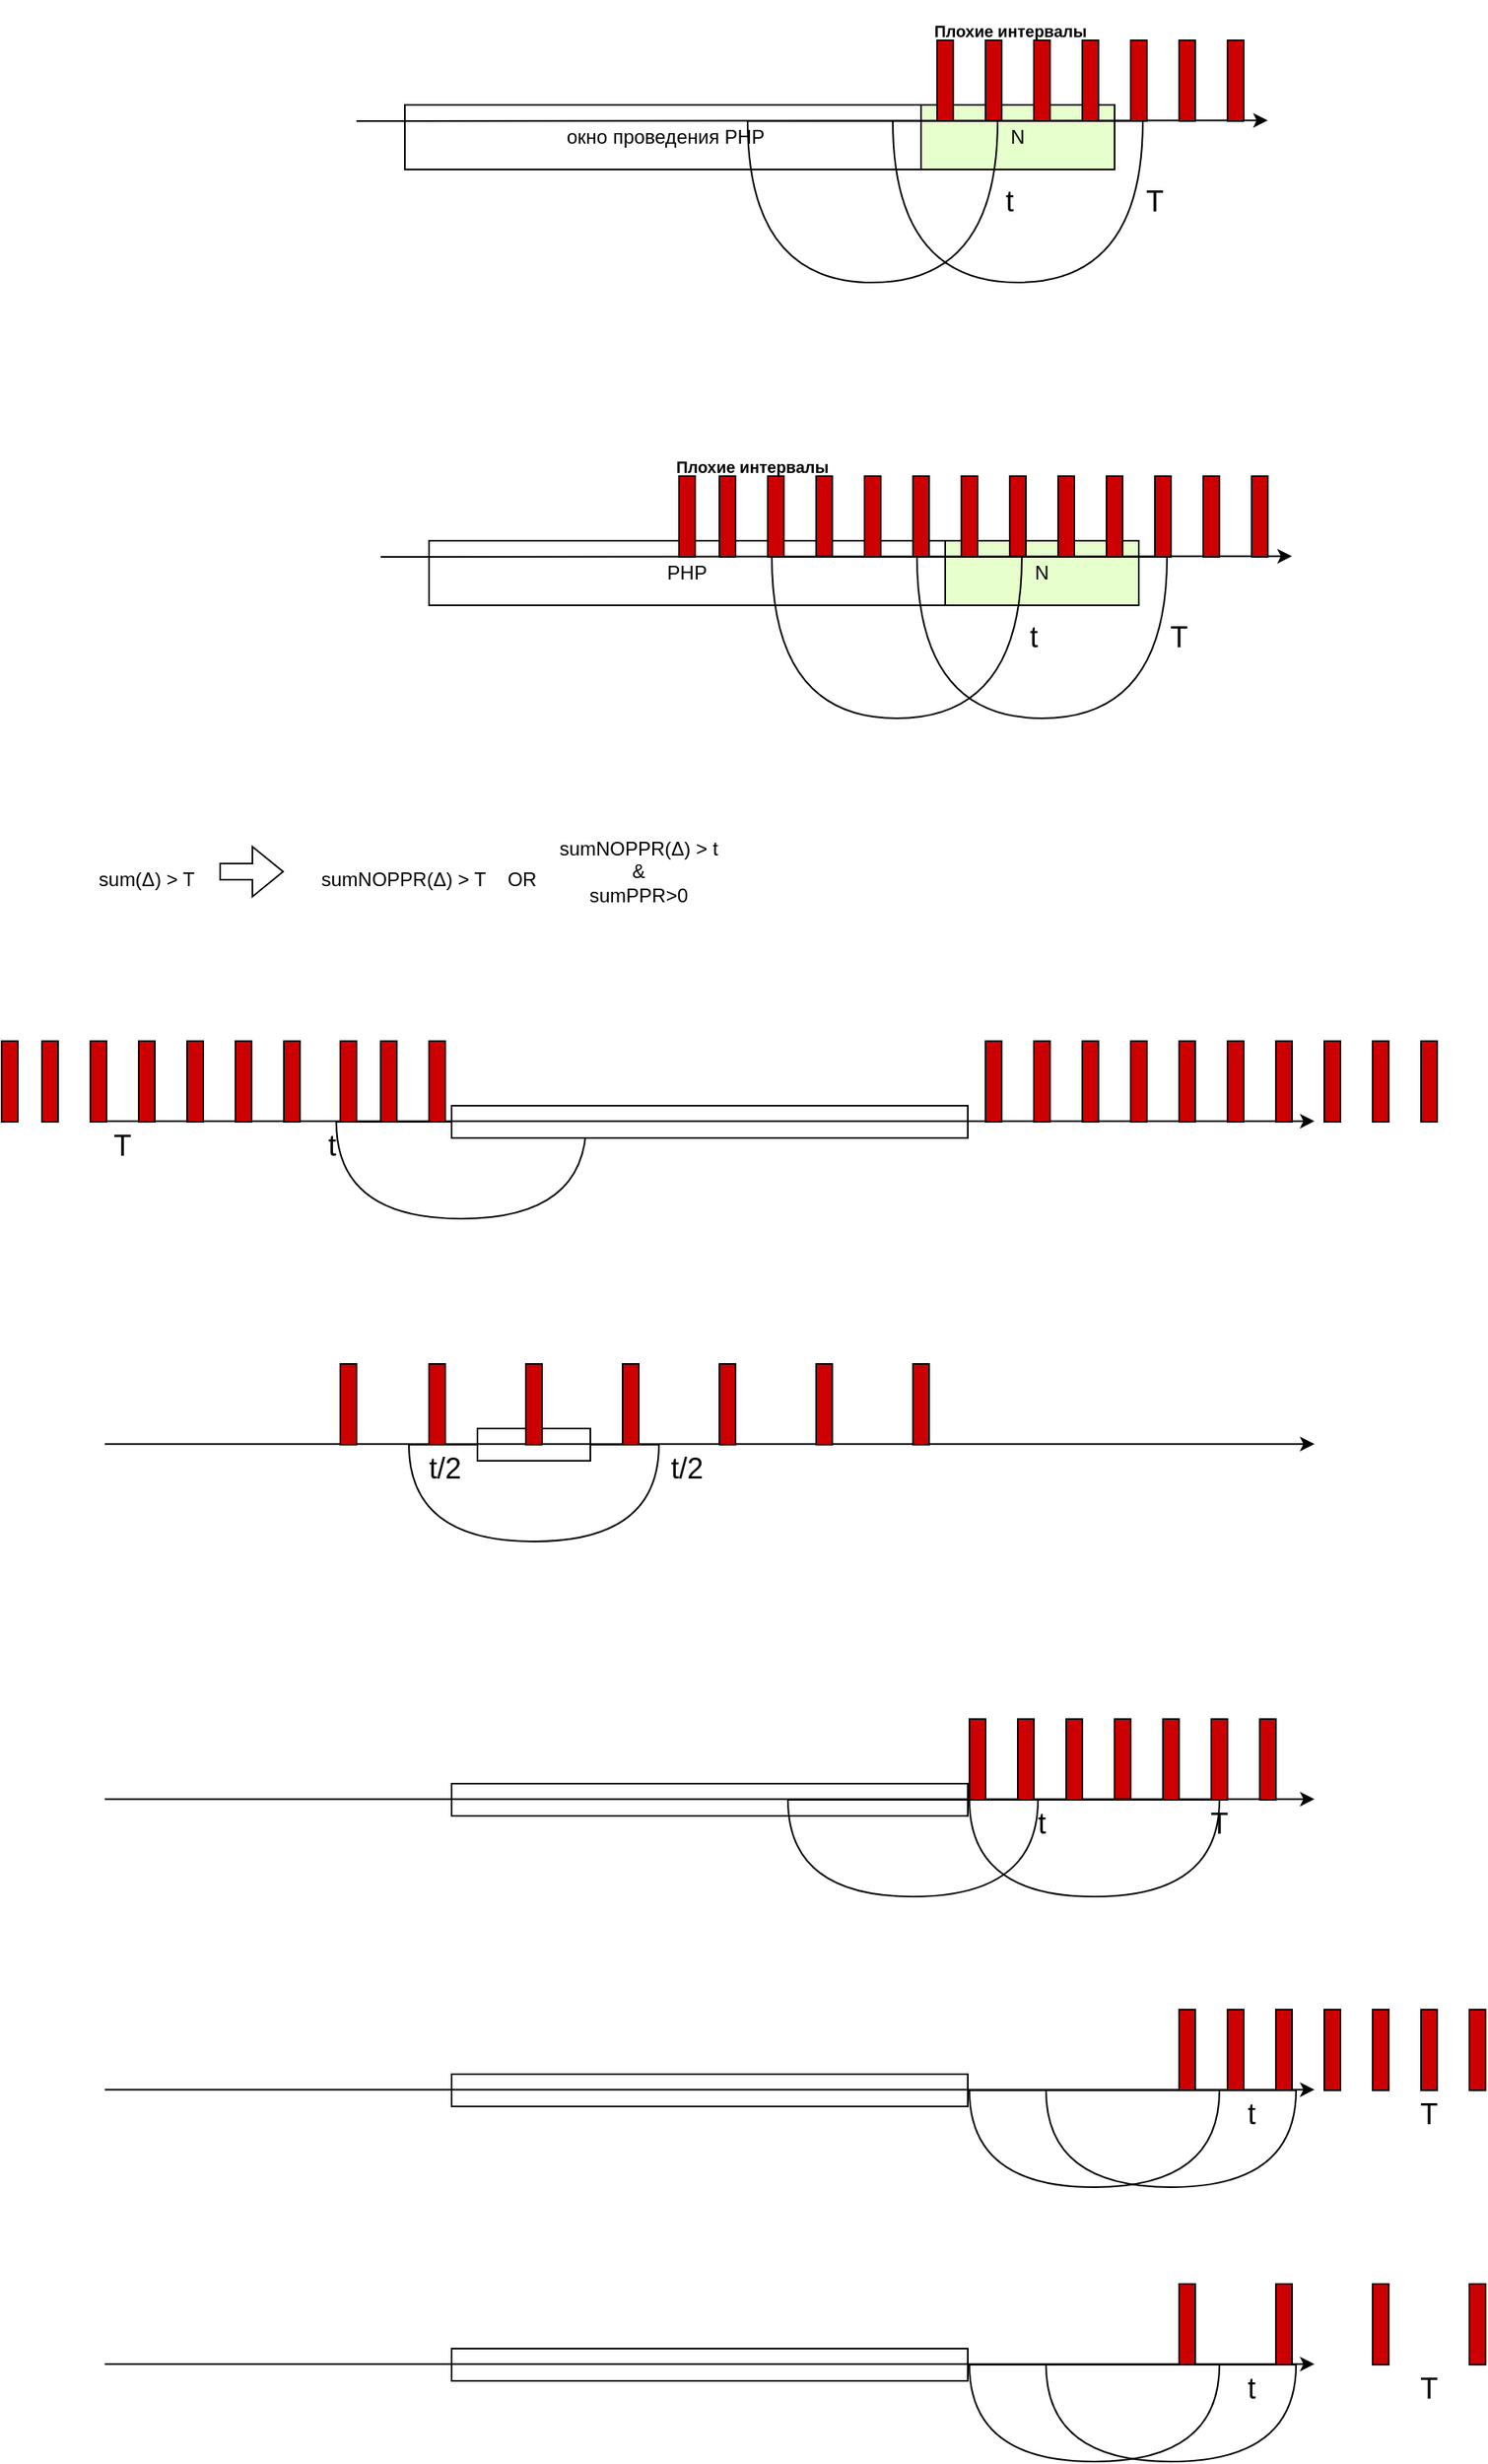 <mxfile version="22.0.8" type="github" pages="3">
  <diagram name="Страница 1" id="1JV_KwH0qyhP7zZxKh6l">
    <mxGraphModel dx="2032" dy="1643" grid="1" gridSize="10" guides="1" tooltips="1" connect="1" arrows="1" fold="1" page="1" pageScale="1" pageWidth="827" pageHeight="1169" math="0" shadow="0">
      <root>
        <mxCell id="0" />
        <mxCell id="1" parent="0" />
        <mxCell id="JHpaXJxNPJPVBtqyv8bP-3" value="N" style="rounded=0;whiteSpace=wrap;html=1;fillColor=#E6FFCC;" parent="1" vertex="1">
          <mxGeometry x="560" y="60" width="120" height="40" as="geometry" />
        </mxCell>
        <mxCell id="q2-Pv0Ct5kahXZUSKD_e-3" value="PHP" style="rounded=0;whiteSpace=wrap;html=1;" parent="1" vertex="1">
          <mxGeometry x="240" y="60" width="320" height="40" as="geometry" />
        </mxCell>
        <mxCell id="q2-Pv0Ct5kahXZUSKD_e-13" value="" style="rounded=0;whiteSpace=wrap;html=1;fillColor=#CC0000;" parent="1" vertex="1">
          <mxGeometry x="600" y="20" width="10" height="50" as="geometry" />
        </mxCell>
        <mxCell id="q2-Pv0Ct5kahXZUSKD_e-9" value="" style="rounded=0;whiteSpace=wrap;html=1;fillColor=#CC0000;" parent="1" vertex="1">
          <mxGeometry x="480" y="20" width="10" height="50" as="geometry" />
        </mxCell>
        <mxCell id="q2-Pv0Ct5kahXZUSKD_e-2" value="" style="endArrow=classic;html=1;rounded=0;" parent="1" edge="1">
          <mxGeometry width="50" height="50" relative="1" as="geometry">
            <mxPoint x="210" y="70" as="sourcePoint" />
            <mxPoint x="775" y="69.58" as="targetPoint" />
          </mxGeometry>
        </mxCell>
        <mxCell id="q2-Pv0Ct5kahXZUSKD_e-6" value="" style="rounded=0;whiteSpace=wrap;html=1;fillColor=#CC0000;" parent="1" vertex="1">
          <mxGeometry x="395" y="20" width="10" height="50" as="geometry" />
        </mxCell>
        <mxCell id="q2-Pv0Ct5kahXZUSKD_e-7" value="" style="rounded=0;whiteSpace=wrap;html=1;fillColor=#CC0000;" parent="1" vertex="1">
          <mxGeometry x="420" y="20" width="10" height="50" as="geometry" />
        </mxCell>
        <mxCell id="q2-Pv0Ct5kahXZUSKD_e-8" value="" style="rounded=0;whiteSpace=wrap;html=1;fillColor=#CC0000;" parent="1" vertex="1">
          <mxGeometry x="450" y="20" width="10" height="50" as="geometry" />
        </mxCell>
        <mxCell id="q2-Pv0Ct5kahXZUSKD_e-10" value="" style="rounded=0;whiteSpace=wrap;html=1;fillColor=#CC0000;" parent="1" vertex="1">
          <mxGeometry x="510" y="20" width="10" height="50" as="geometry" />
        </mxCell>
        <mxCell id="q2-Pv0Ct5kahXZUSKD_e-11" value="" style="rounded=0;whiteSpace=wrap;html=1;fillColor=#CC0000;" parent="1" vertex="1">
          <mxGeometry x="540" y="20" width="10" height="50" as="geometry" />
        </mxCell>
        <mxCell id="q2-Pv0Ct5kahXZUSKD_e-12" value="" style="rounded=0;whiteSpace=wrap;html=1;fillColor=#CC0000;" parent="1" vertex="1">
          <mxGeometry x="570" y="20" width="10" height="50" as="geometry" />
        </mxCell>
        <mxCell id="q2-Pv0Ct5kahXZUSKD_e-14" value="" style="rounded=0;whiteSpace=wrap;html=1;fillColor=#CC0000;" parent="1" vertex="1">
          <mxGeometry x="630" y="20" width="10" height="50" as="geometry" />
        </mxCell>
        <mxCell id="q2-Pv0Ct5kahXZUSKD_e-15" value="" style="rounded=0;whiteSpace=wrap;html=1;fillColor=#CC0000;" parent="1" vertex="1">
          <mxGeometry x="660" y="20" width="10" height="50" as="geometry" />
        </mxCell>
        <mxCell id="q2-Pv0Ct5kahXZUSKD_e-16" value="" style="rounded=0;whiteSpace=wrap;html=1;fillColor=#CC0000;" parent="1" vertex="1">
          <mxGeometry x="690" y="20" width="10" height="50" as="geometry" />
        </mxCell>
        <mxCell id="q2-Pv0Ct5kahXZUSKD_e-17" value="" style="rounded=0;whiteSpace=wrap;html=1;fillColor=#CC0000;" parent="1" vertex="1">
          <mxGeometry x="720" y="20" width="10" height="50" as="geometry" />
        </mxCell>
        <mxCell id="q2-Pv0Ct5kahXZUSKD_e-18" value="" style="rounded=0;whiteSpace=wrap;html=1;fillColor=#CC0000;" parent="1" vertex="1">
          <mxGeometry x="750" y="20" width="10" height="50" as="geometry" />
        </mxCell>
        <mxCell id="q2-Pv0Ct5kahXZUSKD_e-19" value="&lt;font style=&quot;font-size: 18px;&quot;&gt;t&lt;/font&gt;" style="text;html=1;strokeColor=none;fillColor=none;align=center;verticalAlign=middle;whiteSpace=wrap;rounded=0;" parent="1" vertex="1">
          <mxGeometry x="585" y="105" width="60" height="30" as="geometry" />
        </mxCell>
        <mxCell id="q2-Pv0Ct5kahXZUSKD_e-20" value="&lt;font style=&quot;font-size: 18px;&quot;&gt;T&lt;/font&gt;" style="text;html=1;strokeColor=none;fillColor=none;align=center;verticalAlign=middle;whiteSpace=wrap;rounded=0;" parent="1" vertex="1">
          <mxGeometry x="675" y="105" width="60" height="30" as="geometry" />
        </mxCell>
        <mxCell id="q2-Pv0Ct5kahXZUSKD_e-26" value="sum(Δ) &amp;gt; T" style="text;html=1;strokeColor=none;fillColor=none;align=center;verticalAlign=middle;whiteSpace=wrap;rounded=0;" parent="1" vertex="1">
          <mxGeometry x="20" y="255" width="90" height="30" as="geometry" />
        </mxCell>
        <mxCell id="q2-Pv0Ct5kahXZUSKD_e-27" value="" style="shape=flexArrow;endArrow=classic;html=1;rounded=0;" parent="1" edge="1">
          <mxGeometry width="50" height="50" relative="1" as="geometry">
            <mxPoint x="110" y="265" as="sourcePoint" />
            <mxPoint x="150" y="265" as="targetPoint" />
          </mxGeometry>
        </mxCell>
        <mxCell id="q2-Pv0Ct5kahXZUSKD_e-28" value="sumNOPPR(Δ) &amp;gt; t&lt;br&gt;&amp;amp;&lt;br&gt;sumPPR&amp;gt;0" style="text;html=1;strokeColor=none;fillColor=none;align=center;verticalAlign=middle;whiteSpace=wrap;rounded=0;" parent="1" vertex="1">
          <mxGeometry x="290" y="250" width="160" height="30" as="geometry" />
        </mxCell>
        <mxCell id="q2-Pv0Ct5kahXZUSKD_e-29" value="sumNOPPR(Δ) &amp;gt; T&amp;nbsp;&amp;nbsp;&amp;nbsp; OR" style="text;html=1;strokeColor=none;fillColor=none;align=center;verticalAlign=middle;whiteSpace=wrap;rounded=0;" parent="1" vertex="1">
          <mxGeometry x="160" y="255" width="160" height="30" as="geometry" />
        </mxCell>
        <mxCell id="q2-Pv0Ct5kahXZUSKD_e-34" value="" style="shape=or;whiteSpace=wrap;html=1;rotation=90;fillColor=none;" parent="1" vertex="1">
          <mxGeometry x="230" y="372.5" width="60" height="155" as="geometry" />
        </mxCell>
        <mxCell id="q2-Pv0Ct5kahXZUSKD_e-35" value="" style="rounded=0;whiteSpace=wrap;html=1;" parent="1" vertex="1">
          <mxGeometry x="254" y="410" width="320" height="20" as="geometry" />
        </mxCell>
        <mxCell id="q2-Pv0Ct5kahXZUSKD_e-38" value="" style="endArrow=classic;html=1;rounded=0;" parent="1" edge="1">
          <mxGeometry width="50" height="50" relative="1" as="geometry">
            <mxPoint x="39" y="419.58" as="sourcePoint" />
            <mxPoint x="789" y="419.58" as="targetPoint" />
          </mxGeometry>
        </mxCell>
        <mxCell id="q2-Pv0Ct5kahXZUSKD_e-39" value="" style="rounded=0;whiteSpace=wrap;html=1;fillColor=#CC0000;" parent="1" vertex="1">
          <mxGeometry x="185" y="370" width="10" height="50" as="geometry" />
        </mxCell>
        <mxCell id="q2-Pv0Ct5kahXZUSKD_e-40" value="" style="rounded=0;whiteSpace=wrap;html=1;fillColor=#CC0000;" parent="1" vertex="1">
          <mxGeometry x="210" y="370" width="10" height="50" as="geometry" />
        </mxCell>
        <mxCell id="q2-Pv0Ct5kahXZUSKD_e-41" value="" style="rounded=0;whiteSpace=wrap;html=1;fillColor=#CC0000;" parent="1" vertex="1">
          <mxGeometry x="240" y="370" width="10" height="50" as="geometry" />
        </mxCell>
        <mxCell id="q2-Pv0Ct5kahXZUSKD_e-50" value="&lt;font style=&quot;font-size: 18px;&quot;&gt;t&lt;/font&gt;" style="text;html=1;strokeColor=none;fillColor=none;align=center;verticalAlign=middle;whiteSpace=wrap;rounded=0;" parent="1" vertex="1">
          <mxGeometry x="150" y="420" width="60" height="30" as="geometry" />
        </mxCell>
        <mxCell id="q2-Pv0Ct5kahXZUSKD_e-51" value="&lt;font style=&quot;font-size: 18px;&quot;&gt;T&lt;/font&gt;" style="text;html=1;strokeColor=none;fillColor=none;align=center;verticalAlign=middle;whiteSpace=wrap;rounded=0;" parent="1" vertex="1">
          <mxGeometry x="20" y="420" width="60" height="30" as="geometry" />
        </mxCell>
        <mxCell id="q2-Pv0Ct5kahXZUSKD_e-52" value="" style="shape=or;whiteSpace=wrap;html=1;rotation=90;fillColor=none;" parent="1" vertex="1">
          <mxGeometry x="275" y="572.5" width="60" height="155" as="geometry" />
        </mxCell>
        <mxCell id="q2-Pv0Ct5kahXZUSKD_e-53" value="" style="rounded=0;whiteSpace=wrap;html=1;" parent="1" vertex="1">
          <mxGeometry x="270" y="610" width="70" height="20" as="geometry" />
        </mxCell>
        <mxCell id="q2-Pv0Ct5kahXZUSKD_e-56" value="" style="endArrow=classic;html=1;rounded=0;" parent="1" edge="1">
          <mxGeometry width="50" height="50" relative="1" as="geometry">
            <mxPoint x="39" y="619.58" as="sourcePoint" />
            <mxPoint x="789" y="619.58" as="targetPoint" />
          </mxGeometry>
        </mxCell>
        <mxCell id="q2-Pv0Ct5kahXZUSKD_e-57" value="" style="rounded=0;whiteSpace=wrap;html=1;fillColor=#CC0000;" parent="1" vertex="1">
          <mxGeometry x="185" y="570" width="10" height="50" as="geometry" />
        </mxCell>
        <mxCell id="q2-Pv0Ct5kahXZUSKD_e-59" value="" style="rounded=0;whiteSpace=wrap;html=1;fillColor=#CC0000;" parent="1" vertex="1">
          <mxGeometry x="240" y="570" width="10" height="50" as="geometry" />
        </mxCell>
        <mxCell id="q2-Pv0Ct5kahXZUSKD_e-60" value="" style="rounded=0;whiteSpace=wrap;html=1;fillColor=#CC0000;" parent="1" vertex="1">
          <mxGeometry x="300" y="570" width="10" height="50" as="geometry" />
        </mxCell>
        <mxCell id="q2-Pv0Ct5kahXZUSKD_e-62" value="" style="rounded=0;whiteSpace=wrap;html=1;fillColor=#CC0000;" parent="1" vertex="1">
          <mxGeometry x="360" y="570" width="10" height="50" as="geometry" />
        </mxCell>
        <mxCell id="q2-Pv0Ct5kahXZUSKD_e-63" value="" style="rounded=0;whiteSpace=wrap;html=1;fillColor=#CC0000;" parent="1" vertex="1">
          <mxGeometry x="420" y="570" width="10" height="50" as="geometry" />
        </mxCell>
        <mxCell id="q2-Pv0Ct5kahXZUSKD_e-65" value="" style="rounded=0;whiteSpace=wrap;html=1;fillColor=#CC0000;" parent="1" vertex="1">
          <mxGeometry x="480" y="570" width="10" height="50" as="geometry" />
        </mxCell>
        <mxCell id="q2-Pv0Ct5kahXZUSKD_e-67" value="" style="rounded=0;whiteSpace=wrap;html=1;fillColor=#CC0000;" parent="1" vertex="1">
          <mxGeometry x="540" y="570" width="10" height="50" as="geometry" />
        </mxCell>
        <mxCell id="q2-Pv0Ct5kahXZUSKD_e-68" value="&lt;font style=&quot;font-size: 18px;&quot;&gt;t/2&lt;/font&gt;" style="text;html=1;strokeColor=none;fillColor=none;align=center;verticalAlign=middle;whiteSpace=wrap;rounded=0;" parent="1" vertex="1">
          <mxGeometry x="370" y="620" width="60" height="30" as="geometry" />
        </mxCell>
        <mxCell id="q2-Pv0Ct5kahXZUSKD_e-69" value="&lt;font style=&quot;font-size: 18px;&quot;&gt;t/2&lt;/font&gt;" style="text;html=1;strokeColor=none;fillColor=none;align=center;verticalAlign=middle;whiteSpace=wrap;rounded=0;" parent="1" vertex="1">
          <mxGeometry x="220" y="620" width="60" height="30" as="geometry" />
        </mxCell>
        <mxCell id="q2-Pv0Ct5kahXZUSKD_e-73" value="" style="rounded=0;whiteSpace=wrap;html=1;" parent="1" vertex="1">
          <mxGeometry x="254" y="830" width="320" height="20" as="geometry" />
        </mxCell>
        <mxCell id="q2-Pv0Ct5kahXZUSKD_e-74" value="" style="rounded=0;whiteSpace=wrap;html=1;fillColor=#CC0000;" parent="1" vertex="1">
          <mxGeometry x="665" y="790" width="10" height="50" as="geometry" />
        </mxCell>
        <mxCell id="q2-Pv0Ct5kahXZUSKD_e-76" value="" style="endArrow=classic;html=1;rounded=0;" parent="1" edge="1">
          <mxGeometry width="50" height="50" relative="1" as="geometry">
            <mxPoint x="39" y="839.58" as="sourcePoint" />
            <mxPoint x="789" y="839.58" as="targetPoint" />
          </mxGeometry>
        </mxCell>
        <mxCell id="q2-Pv0Ct5kahXZUSKD_e-80" value="" style="rounded=0;whiteSpace=wrap;html=1;fillColor=#CC0000;" parent="1" vertex="1">
          <mxGeometry x="575" y="790" width="10" height="50" as="geometry" />
        </mxCell>
        <mxCell id="q2-Pv0Ct5kahXZUSKD_e-81" value="" style="rounded=0;whiteSpace=wrap;html=1;fillColor=#CC0000;" parent="1" vertex="1">
          <mxGeometry x="605" y="790" width="10" height="50" as="geometry" />
        </mxCell>
        <mxCell id="q2-Pv0Ct5kahXZUSKD_e-82" value="" style="rounded=0;whiteSpace=wrap;html=1;fillColor=#CC0000;" parent="1" vertex="1">
          <mxGeometry x="635" y="790" width="10" height="50" as="geometry" />
        </mxCell>
        <mxCell id="q2-Pv0Ct5kahXZUSKD_e-83" value="" style="rounded=0;whiteSpace=wrap;html=1;fillColor=#CC0000;" parent="1" vertex="1">
          <mxGeometry x="695" y="790" width="10" height="50" as="geometry" />
        </mxCell>
        <mxCell id="q2-Pv0Ct5kahXZUSKD_e-84" value="" style="rounded=0;whiteSpace=wrap;html=1;fillColor=#CC0000;" parent="1" vertex="1">
          <mxGeometry x="725" y="790" width="10" height="50" as="geometry" />
        </mxCell>
        <mxCell id="q2-Pv0Ct5kahXZUSKD_e-85" value="" style="rounded=0;whiteSpace=wrap;html=1;fillColor=#CC0000;" parent="1" vertex="1">
          <mxGeometry x="755" y="790" width="10" height="50" as="geometry" />
        </mxCell>
        <mxCell id="q2-Pv0Ct5kahXZUSKD_e-89" value="" style="shape=or;whiteSpace=wrap;html=1;rotation=90;fillColor=none;" parent="1" vertex="1">
          <mxGeometry x="622.5" y="792.5" width="60" height="155" as="geometry" />
        </mxCell>
        <mxCell id="q2-Pv0Ct5kahXZUSKD_e-90" value="" style="shape=or;whiteSpace=wrap;html=1;rotation=90;fillColor=none;" parent="1" vertex="1">
          <mxGeometry x="510" y="792.5" width="60" height="155" as="geometry" />
        </mxCell>
        <mxCell id="q2-Pv0Ct5kahXZUSKD_e-91" value="&lt;font style=&quot;font-size: 18px;&quot;&gt;t&lt;/font&gt;" style="text;html=1;strokeColor=none;fillColor=none;align=center;verticalAlign=middle;whiteSpace=wrap;rounded=0;" parent="1" vertex="1">
          <mxGeometry x="590" y="840" width="60" height="30" as="geometry" />
        </mxCell>
        <mxCell id="q2-Pv0Ct5kahXZUSKD_e-92" value="&lt;font style=&quot;font-size: 18px;&quot;&gt;T&lt;/font&gt;" style="text;html=1;strokeColor=none;fillColor=none;align=center;verticalAlign=middle;whiteSpace=wrap;rounded=0;" parent="1" vertex="1">
          <mxGeometry x="700" y="840" width="60" height="30" as="geometry" />
        </mxCell>
        <mxCell id="uGrf790gHMsjXJf83z5t-1" value="" style="rounded=0;whiteSpace=wrap;html=1;" parent="1" vertex="1">
          <mxGeometry x="254" y="1010" width="320" height="20" as="geometry" />
        </mxCell>
        <mxCell id="uGrf790gHMsjXJf83z5t-2" value="" style="rounded=0;whiteSpace=wrap;html=1;fillColor=#CC0000;" parent="1" vertex="1">
          <mxGeometry x="795" y="970" width="10" height="50" as="geometry" />
        </mxCell>
        <mxCell id="uGrf790gHMsjXJf83z5t-3" value="" style="endArrow=classic;html=1;rounded=0;" parent="1" edge="1">
          <mxGeometry width="50" height="50" relative="1" as="geometry">
            <mxPoint x="39" y="1019.58" as="sourcePoint" />
            <mxPoint x="789" y="1019.58" as="targetPoint" />
          </mxGeometry>
        </mxCell>
        <mxCell id="uGrf790gHMsjXJf83z5t-4" value="" style="rounded=0;whiteSpace=wrap;html=1;fillColor=#CC0000;" parent="1" vertex="1">
          <mxGeometry x="705" y="970" width="10" height="50" as="geometry" />
        </mxCell>
        <mxCell id="uGrf790gHMsjXJf83z5t-5" value="" style="rounded=0;whiteSpace=wrap;html=1;fillColor=#CC0000;" parent="1" vertex="1">
          <mxGeometry x="735" y="970" width="10" height="50" as="geometry" />
        </mxCell>
        <mxCell id="uGrf790gHMsjXJf83z5t-6" value="" style="rounded=0;whiteSpace=wrap;html=1;fillColor=#CC0000;" parent="1" vertex="1">
          <mxGeometry x="765" y="970" width="10" height="50" as="geometry" />
        </mxCell>
        <mxCell id="uGrf790gHMsjXJf83z5t-7" value="" style="rounded=0;whiteSpace=wrap;html=1;fillColor=#CC0000;" parent="1" vertex="1">
          <mxGeometry x="825" y="970" width="10" height="50" as="geometry" />
        </mxCell>
        <mxCell id="uGrf790gHMsjXJf83z5t-8" value="" style="rounded=0;whiteSpace=wrap;html=1;fillColor=#CC0000;" parent="1" vertex="1">
          <mxGeometry x="855" y="970" width="10" height="50" as="geometry" />
        </mxCell>
        <mxCell id="uGrf790gHMsjXJf83z5t-9" value="" style="rounded=0;whiteSpace=wrap;html=1;fillColor=#CC0000;" parent="1" vertex="1">
          <mxGeometry x="885" y="970" width="10" height="50" as="geometry" />
        </mxCell>
        <mxCell id="uGrf790gHMsjXJf83z5t-10" value="" style="shape=or;whiteSpace=wrap;html=1;rotation=90;fillColor=none;" parent="1" vertex="1">
          <mxGeometry x="622.5" y="972.5" width="60" height="155" as="geometry" />
        </mxCell>
        <mxCell id="uGrf790gHMsjXJf83z5t-12" value="&lt;font style=&quot;font-size: 18px;&quot;&gt;t&lt;/font&gt;" style="text;html=1;strokeColor=none;fillColor=none;align=center;verticalAlign=middle;whiteSpace=wrap;rounded=0;" parent="1" vertex="1">
          <mxGeometry x="720" y="1020" width="60" height="30" as="geometry" />
        </mxCell>
        <mxCell id="uGrf790gHMsjXJf83z5t-13" value="&lt;font style=&quot;font-size: 18px;&quot;&gt;T&lt;/font&gt;" style="text;html=1;strokeColor=none;fillColor=none;align=center;verticalAlign=middle;whiteSpace=wrap;rounded=0;" parent="1" vertex="1">
          <mxGeometry x="830" y="1020" width="60" height="30" as="geometry" />
        </mxCell>
        <mxCell id="uGrf790gHMsjXJf83z5t-14" value="" style="shape=or;whiteSpace=wrap;html=1;rotation=90;fillColor=none;" parent="1" vertex="1">
          <mxGeometry x="670" y="972.5" width="60" height="155" as="geometry" />
        </mxCell>
        <mxCell id="uGrf790gHMsjXJf83z5t-15" value="" style="rounded=0;whiteSpace=wrap;html=1;" parent="1" vertex="1">
          <mxGeometry x="254" y="1180" width="320" height="20" as="geometry" />
        </mxCell>
        <mxCell id="uGrf790gHMsjXJf83z5t-17" value="" style="endArrow=classic;html=1;rounded=0;" parent="1" edge="1">
          <mxGeometry width="50" height="50" relative="1" as="geometry">
            <mxPoint x="39" y="1189.58" as="sourcePoint" />
            <mxPoint x="789" y="1189.58" as="targetPoint" />
          </mxGeometry>
        </mxCell>
        <mxCell id="uGrf790gHMsjXJf83z5t-18" value="" style="rounded=0;whiteSpace=wrap;html=1;fillColor=#CC0000;" parent="1" vertex="1">
          <mxGeometry x="705" y="1140" width="10" height="50" as="geometry" />
        </mxCell>
        <mxCell id="uGrf790gHMsjXJf83z5t-20" value="" style="rounded=0;whiteSpace=wrap;html=1;fillColor=#CC0000;" parent="1" vertex="1">
          <mxGeometry x="765" y="1140" width="10" height="50" as="geometry" />
        </mxCell>
        <mxCell id="uGrf790gHMsjXJf83z5t-21" value="" style="rounded=0;whiteSpace=wrap;html=1;fillColor=#CC0000;" parent="1" vertex="1">
          <mxGeometry x="825" y="1140" width="10" height="50" as="geometry" />
        </mxCell>
        <mxCell id="uGrf790gHMsjXJf83z5t-23" value="" style="rounded=0;whiteSpace=wrap;html=1;fillColor=#CC0000;" parent="1" vertex="1">
          <mxGeometry x="885" y="1140" width="10" height="50" as="geometry" />
        </mxCell>
        <mxCell id="uGrf790gHMsjXJf83z5t-24" value="" style="shape=or;whiteSpace=wrap;html=1;rotation=90;fillColor=none;" parent="1" vertex="1">
          <mxGeometry x="622.5" y="1142.5" width="60" height="155" as="geometry" />
        </mxCell>
        <mxCell id="uGrf790gHMsjXJf83z5t-25" value="&lt;font style=&quot;font-size: 18px;&quot;&gt;t&lt;/font&gt;" style="text;html=1;strokeColor=none;fillColor=none;align=center;verticalAlign=middle;whiteSpace=wrap;rounded=0;" parent="1" vertex="1">
          <mxGeometry x="720" y="1190" width="60" height="30" as="geometry" />
        </mxCell>
        <mxCell id="uGrf790gHMsjXJf83z5t-26" value="&lt;font style=&quot;font-size: 18px;&quot;&gt;T&lt;/font&gt;" style="text;html=1;strokeColor=none;fillColor=none;align=center;verticalAlign=middle;whiteSpace=wrap;rounded=0;" parent="1" vertex="1">
          <mxGeometry x="830" y="1190" width="60" height="30" as="geometry" />
        </mxCell>
        <mxCell id="uGrf790gHMsjXJf83z5t-27" value="" style="shape=or;whiteSpace=wrap;html=1;rotation=90;fillColor=none;" parent="1" vertex="1">
          <mxGeometry x="670" y="1142.5" width="60" height="155" as="geometry" />
        </mxCell>
        <mxCell id="JHpaXJxNPJPVBtqyv8bP-4" value="" style="shape=or;whiteSpace=wrap;html=1;rotation=90;fillColor=none;" parent="1" vertex="1">
          <mxGeometry x="570" y="42.5" width="100" height="155" as="geometry" />
        </mxCell>
        <mxCell id="JHpaXJxNPJPVBtqyv8bP-8" value="&lt;font style=&quot;font-size: 10px;&quot;&gt;Плохие интервалы&lt;/font&gt;" style="text;strokeColor=none;fillColor=none;html=1;fontSize=24;fontStyle=1;verticalAlign=middle;align=center;" parent="1" vertex="1">
          <mxGeometry x="390" width="100" height="20" as="geometry" />
        </mxCell>
        <mxCell id="q2-Pv0Ct5kahXZUSKD_e-32" value="" style="shape=or;whiteSpace=wrap;html=1;rotation=90;fillColor=none;" parent="1" vertex="1">
          <mxGeometry x="480" y="42.5" width="100" height="155" as="geometry" />
        </mxCell>
        <mxCell id="JHpaXJxNPJPVBtqyv8bP-9" value="N " style="rounded=0;whiteSpace=wrap;html=1;fillColor=#E6FFCC;" parent="1" vertex="1">
          <mxGeometry x="545" y="-210" width="120" height="40" as="geometry" />
        </mxCell>
        <mxCell id="JHpaXJxNPJPVBtqyv8bP-10" value="&amp;nbsp;окно проведения PHP" style="rounded=0;whiteSpace=wrap;html=1;" parent="1" vertex="1">
          <mxGeometry x="225" y="-210" width="320" height="40" as="geometry" />
        </mxCell>
        <mxCell id="JHpaXJxNPJPVBtqyv8bP-11" value="" style="rounded=0;whiteSpace=wrap;html=1;fillColor=#CC0000;" parent="1" vertex="1">
          <mxGeometry x="585" y="-250" width="10" height="50" as="geometry" />
        </mxCell>
        <mxCell id="JHpaXJxNPJPVBtqyv8bP-13" value="" style="endArrow=classic;html=1;rounded=0;" parent="1" edge="1">
          <mxGeometry width="50" height="50" relative="1" as="geometry">
            <mxPoint x="195" y="-200" as="sourcePoint" />
            <mxPoint x="760" y="-200.42" as="targetPoint" />
          </mxGeometry>
        </mxCell>
        <mxCell id="JHpaXJxNPJPVBtqyv8bP-19" value="" style="rounded=0;whiteSpace=wrap;html=1;fillColor=#CC0000;" parent="1" vertex="1">
          <mxGeometry x="555" y="-250" width="10" height="50" as="geometry" />
        </mxCell>
        <mxCell id="JHpaXJxNPJPVBtqyv8bP-20" value="" style="rounded=0;whiteSpace=wrap;html=1;fillColor=#CC0000;" parent="1" vertex="1">
          <mxGeometry x="615" y="-250" width="10" height="50" as="geometry" />
        </mxCell>
        <mxCell id="JHpaXJxNPJPVBtqyv8bP-21" value="" style="rounded=0;whiteSpace=wrap;html=1;fillColor=#CC0000;" parent="1" vertex="1">
          <mxGeometry x="645" y="-250" width="10" height="50" as="geometry" />
        </mxCell>
        <mxCell id="JHpaXJxNPJPVBtqyv8bP-22" value="" style="rounded=0;whiteSpace=wrap;html=1;fillColor=#CC0000;" parent="1" vertex="1">
          <mxGeometry x="675" y="-250" width="10" height="50" as="geometry" />
        </mxCell>
        <mxCell id="JHpaXJxNPJPVBtqyv8bP-23" value="" style="rounded=0;whiteSpace=wrap;html=1;fillColor=#CC0000;" parent="1" vertex="1">
          <mxGeometry x="705" y="-250" width="10" height="50" as="geometry" />
        </mxCell>
        <mxCell id="JHpaXJxNPJPVBtqyv8bP-24" value="" style="rounded=0;whiteSpace=wrap;html=1;fillColor=#CC0000;" parent="1" vertex="1">
          <mxGeometry x="735" y="-250" width="10" height="50" as="geometry" />
        </mxCell>
        <mxCell id="JHpaXJxNPJPVBtqyv8bP-25" value="&lt;font style=&quot;font-size: 18px;&quot;&gt;t&lt;/font&gt;" style="text;html=1;strokeColor=none;fillColor=none;align=center;verticalAlign=middle;whiteSpace=wrap;rounded=0;" parent="1" vertex="1">
          <mxGeometry x="570" y="-165" width="60" height="30" as="geometry" />
        </mxCell>
        <mxCell id="JHpaXJxNPJPVBtqyv8bP-26" value="&lt;font style=&quot;font-size: 18px;&quot;&gt;T&lt;/font&gt;" style="text;html=1;strokeColor=none;fillColor=none;align=center;verticalAlign=middle;whiteSpace=wrap;rounded=0;" parent="1" vertex="1">
          <mxGeometry x="660" y="-165" width="60" height="30" as="geometry" />
        </mxCell>
        <mxCell id="JHpaXJxNPJPVBtqyv8bP-27" value="" style="shape=or;whiteSpace=wrap;html=1;rotation=90;fillColor=none;" parent="1" vertex="1">
          <mxGeometry x="555" y="-227.5" width="100" height="155" as="geometry" />
        </mxCell>
        <mxCell id="JHpaXJxNPJPVBtqyv8bP-28" value="&lt;font style=&quot;font-size: 10px;&quot;&gt;Плохие интервалы&lt;/font&gt;" style="text;strokeColor=none;fillColor=none;html=1;fontSize=24;fontStyle=1;verticalAlign=middle;align=center;" parent="1" vertex="1">
          <mxGeometry x="550" y="-270" width="100" height="20" as="geometry" />
        </mxCell>
        <mxCell id="JHpaXJxNPJPVBtqyv8bP-29" value="" style="shape=or;whiteSpace=wrap;html=1;rotation=90;fillColor=none;" parent="1" vertex="1">
          <mxGeometry x="465" y="-227.5" width="100" height="155" as="geometry" />
        </mxCell>
        <mxCell id="6_xxqf8LGA0KBVHNffES-5" value="" style="rounded=0;whiteSpace=wrap;html=1;fillColor=#CC0000;" vertex="1" parent="1">
          <mxGeometry x="60" y="370" width="10" height="50" as="geometry" />
        </mxCell>
        <mxCell id="6_xxqf8LGA0KBVHNffES-6" value="" style="rounded=0;whiteSpace=wrap;html=1;fillColor=#CC0000;" vertex="1" parent="1">
          <mxGeometry x="-25" y="370" width="10" height="50" as="geometry" />
        </mxCell>
        <mxCell id="6_xxqf8LGA0KBVHNffES-7" value="" style="rounded=0;whiteSpace=wrap;html=1;fillColor=#CC0000;" vertex="1" parent="1">
          <mxGeometry y="370" width="10" height="50" as="geometry" />
        </mxCell>
        <mxCell id="6_xxqf8LGA0KBVHNffES-8" value="" style="rounded=0;whiteSpace=wrap;html=1;fillColor=#CC0000;" vertex="1" parent="1">
          <mxGeometry x="30" y="370" width="10" height="50" as="geometry" />
        </mxCell>
        <mxCell id="6_xxqf8LGA0KBVHNffES-9" value="" style="rounded=0;whiteSpace=wrap;html=1;fillColor=#CC0000;" vertex="1" parent="1">
          <mxGeometry x="90" y="370" width="10" height="50" as="geometry" />
        </mxCell>
        <mxCell id="6_xxqf8LGA0KBVHNffES-10" value="" style="rounded=0;whiteSpace=wrap;html=1;fillColor=#CC0000;" vertex="1" parent="1">
          <mxGeometry x="120" y="370" width="10" height="50" as="geometry" />
        </mxCell>
        <mxCell id="6_xxqf8LGA0KBVHNffES-11" value="" style="rounded=0;whiteSpace=wrap;html=1;fillColor=#CC0000;" vertex="1" parent="1">
          <mxGeometry x="150" y="370" width="10" height="50" as="geometry" />
        </mxCell>
        <mxCell id="6_xxqf8LGA0KBVHNffES-12" value="" style="rounded=0;whiteSpace=wrap;html=1;fillColor=#CC0000;" vertex="1" parent="1">
          <mxGeometry x="585" y="370" width="10" height="50" as="geometry" />
        </mxCell>
        <mxCell id="6_xxqf8LGA0KBVHNffES-13" value="" style="rounded=0;whiteSpace=wrap;html=1;fillColor=#CC0000;" vertex="1" parent="1">
          <mxGeometry x="615" y="370" width="10" height="50" as="geometry" />
        </mxCell>
        <mxCell id="6_xxqf8LGA0KBVHNffES-14" value="" style="rounded=0;whiteSpace=wrap;html=1;fillColor=#CC0000;" vertex="1" parent="1">
          <mxGeometry x="645" y="370" width="10" height="50" as="geometry" />
        </mxCell>
        <mxCell id="6_xxqf8LGA0KBVHNffES-15" value="" style="rounded=0;whiteSpace=wrap;html=1;fillColor=#CC0000;" vertex="1" parent="1">
          <mxGeometry x="675" y="370" width="10" height="50" as="geometry" />
        </mxCell>
        <mxCell id="6_xxqf8LGA0KBVHNffES-16" value="" style="rounded=0;whiteSpace=wrap;html=1;fillColor=#CC0000;" vertex="1" parent="1">
          <mxGeometry x="705" y="370" width="10" height="50" as="geometry" />
        </mxCell>
        <mxCell id="6_xxqf8LGA0KBVHNffES-17" value="" style="rounded=0;whiteSpace=wrap;html=1;fillColor=#CC0000;" vertex="1" parent="1">
          <mxGeometry x="735" y="370" width="10" height="50" as="geometry" />
        </mxCell>
        <mxCell id="6_xxqf8LGA0KBVHNffES-18" value="" style="rounded=0;whiteSpace=wrap;html=1;fillColor=#CC0000;" vertex="1" parent="1">
          <mxGeometry x="765" y="370" width="10" height="50" as="geometry" />
        </mxCell>
        <mxCell id="6_xxqf8LGA0KBVHNffES-19" value="" style="rounded=0;whiteSpace=wrap;html=1;fillColor=#CC0000;" vertex="1" parent="1">
          <mxGeometry x="795" y="370" width="10" height="50" as="geometry" />
        </mxCell>
        <mxCell id="6_xxqf8LGA0KBVHNffES-20" value="" style="rounded=0;whiteSpace=wrap;html=1;fillColor=#CC0000;" vertex="1" parent="1">
          <mxGeometry x="825" y="370" width="10" height="50" as="geometry" />
        </mxCell>
        <mxCell id="6_xxqf8LGA0KBVHNffES-21" value="" style="rounded=0;whiteSpace=wrap;html=1;fillColor=#CC0000;" vertex="1" parent="1">
          <mxGeometry x="855" y="370" width="10" height="50" as="geometry" />
        </mxCell>
      </root>
    </mxGraphModel>
  </diagram>
  <diagram id="wHRDROwWpb0c1z1S-yO_" name="Страница 2">
    <mxGraphModel dx="831" dy="327" grid="1" gridSize="10" guides="1" tooltips="1" connect="1" arrows="1" fold="1" page="1" pageScale="1" pageWidth="827" pageHeight="1169" math="0" shadow="0">
      <root>
        <mxCell id="0" />
        <mxCell id="1" parent="0" />
        <mxCell id="A0UNzFWSPFLeBmPKGW7k-1" value="" style="shape=or;whiteSpace=wrap;html=1;rotation=90;fillColor=none;" vertex="1" parent="1">
          <mxGeometry x="612.5" y="22.5" width="60" height="155" as="geometry" />
        </mxCell>
        <mxCell id="A0UNzFWSPFLeBmPKGW7k-2" value="" style="shape=or;whiteSpace=wrap;html=1;rotation=90;fillColor=none;" vertex="1" parent="1">
          <mxGeometry x="510" y="22.5" width="60" height="155" as="geometry" />
        </mxCell>
        <mxCell id="A0UNzFWSPFLeBmPKGW7k-3" value="" style="rounded=0;whiteSpace=wrap;html=1;" vertex="1" parent="1">
          <mxGeometry x="240" y="60" width="320" height="20" as="geometry" />
        </mxCell>
        <mxCell id="A0UNzFWSPFLeBmPKGW7k-4" value="" style="rounded=0;whiteSpace=wrap;html=1;fillColor=#CC0000;" vertex="1" parent="1">
          <mxGeometry x="600" y="20" width="10" height="50" as="geometry" />
        </mxCell>
        <mxCell id="A0UNzFWSPFLeBmPKGW7k-5" value="" style="rounded=0;whiteSpace=wrap;html=1;fillColor=#CC0000;" vertex="1" parent="1">
          <mxGeometry x="480" y="20" width="10" height="50" as="geometry" />
        </mxCell>
        <mxCell id="A0UNzFWSPFLeBmPKGW7k-6" value="" style="endArrow=classic;html=1;rounded=0;" edge="1" parent="1">
          <mxGeometry width="50" height="50" relative="1" as="geometry">
            <mxPoint x="25" y="69.58" as="sourcePoint" />
            <mxPoint x="775" y="69.58" as="targetPoint" />
          </mxGeometry>
        </mxCell>
        <mxCell id="A0UNzFWSPFLeBmPKGW7k-7" value="" style="rounded=0;whiteSpace=wrap;html=1;fillColor=#CC0000;" vertex="1" parent="1">
          <mxGeometry x="395" y="20" width="10" height="50" as="geometry" />
        </mxCell>
        <mxCell id="A0UNzFWSPFLeBmPKGW7k-8" value="" style="rounded=0;whiteSpace=wrap;html=1;fillColor=#CC0000;" vertex="1" parent="1">
          <mxGeometry x="420" y="20" width="10" height="50" as="geometry" />
        </mxCell>
        <mxCell id="A0UNzFWSPFLeBmPKGW7k-9" value="" style="rounded=0;whiteSpace=wrap;html=1;fillColor=#CC0000;" vertex="1" parent="1">
          <mxGeometry x="450" y="20" width="10" height="50" as="geometry" />
        </mxCell>
        <mxCell id="A0UNzFWSPFLeBmPKGW7k-10" value="" style="rounded=0;whiteSpace=wrap;html=1;fillColor=#CC0000;" vertex="1" parent="1">
          <mxGeometry x="510" y="20" width="10" height="50" as="geometry" />
        </mxCell>
        <mxCell id="A0UNzFWSPFLeBmPKGW7k-11" value="" style="rounded=0;whiteSpace=wrap;html=1;fillColor=#CC0000;" vertex="1" parent="1">
          <mxGeometry x="540" y="20" width="10" height="50" as="geometry" />
        </mxCell>
        <mxCell id="A0UNzFWSPFLeBmPKGW7k-12" value="" style="rounded=0;whiteSpace=wrap;html=1;fillColor=#CC0000;" vertex="1" parent="1">
          <mxGeometry x="570" y="20" width="10" height="50" as="geometry" />
        </mxCell>
        <mxCell id="A0UNzFWSPFLeBmPKGW7k-13" value="" style="rounded=0;whiteSpace=wrap;html=1;fillColor=#CC0000;" vertex="1" parent="1">
          <mxGeometry x="630" y="20" width="10" height="50" as="geometry" />
        </mxCell>
        <mxCell id="A0UNzFWSPFLeBmPKGW7k-14" value="" style="rounded=0;whiteSpace=wrap;html=1;fillColor=#CC0000;" vertex="1" parent="1">
          <mxGeometry x="660" y="20" width="10" height="50" as="geometry" />
        </mxCell>
        <mxCell id="A0UNzFWSPFLeBmPKGW7k-15" value="" style="rounded=0;whiteSpace=wrap;html=1;fillColor=#CC0000;" vertex="1" parent="1">
          <mxGeometry x="690" y="20" width="10" height="50" as="geometry" />
        </mxCell>
        <mxCell id="A0UNzFWSPFLeBmPKGW7k-16" value="" style="rounded=0;whiteSpace=wrap;html=1;fillColor=#CC0000;" vertex="1" parent="1">
          <mxGeometry x="720" y="20" width="10" height="50" as="geometry" />
        </mxCell>
        <mxCell id="A0UNzFWSPFLeBmPKGW7k-17" value="" style="rounded=0;whiteSpace=wrap;html=1;fillColor=#CC0000;" vertex="1" parent="1">
          <mxGeometry x="750" y="20" width="10" height="50" as="geometry" />
        </mxCell>
        <mxCell id="A0UNzFWSPFLeBmPKGW7k-18" value="&lt;font style=&quot;font-size: 18px;&quot;&gt;t&lt;/font&gt;" style="text;html=1;strokeColor=none;fillColor=none;align=center;verticalAlign=middle;whiteSpace=wrap;rounded=0;" vertex="1" parent="1">
          <mxGeometry x="580" y="70" width="60" height="30" as="geometry" />
        </mxCell>
        <mxCell id="A0UNzFWSPFLeBmPKGW7k-19" value="&lt;font style=&quot;font-size: 18px;&quot;&gt;T&lt;/font&gt;" style="text;html=1;strokeColor=none;fillColor=none;align=center;verticalAlign=middle;whiteSpace=wrap;rounded=0;" vertex="1" parent="1">
          <mxGeometry x="690" y="70" width="60" height="30" as="geometry" />
        </mxCell>
        <mxCell id="A0UNzFWSPFLeBmPKGW7k-23" value="&lt;div align=&quot;left&quot;&gt;1&lt;/div&gt;&lt;div align=&quot;left&quot;&gt;sum(Δ) &amp;gt; T and sumNOPPR(Δ) &amp;lt; t&lt;/div&gt;&lt;div align=&quot;left&quot;&gt;- suppres&lt;/div&gt;&lt;div align=&quot;left&quot;&gt;&lt;br&gt;&lt;/div&gt;&lt;div align=&quot;left&quot;&gt;&lt;br&gt;&lt;/div&gt;&lt;div align=&quot;left&quot;&gt;2&lt;/div&gt;&lt;div align=&quot;left&quot;&gt;sumNOPPR(Δ) &amp;gt; t&lt;br&gt;&amp;amp;&lt;br&gt;sumPPR&amp;gt;0&amp;nbsp;&amp;nbsp;&amp;nbsp;&lt;/div&gt;&lt;div align=&quot;left&quot;&gt;- desuppress&lt;br&gt;&lt;/div&gt;" style="text;html=1;strokeColor=none;fillColor=none;align=left;verticalAlign=middle;whiteSpace=wrap;rounded=0;" vertex="1" parent="1">
          <mxGeometry x="50" y="100" width="240" height="190" as="geometry" />
        </mxCell>
        <mxCell id="A0UNzFWSPFLeBmPKGW7k-24" value="" style="shape=or;whiteSpace=wrap;html=1;rotation=90;fillColor=none;" vertex="1" parent="1">
          <mxGeometry x="384" y="22.5" width="60" height="155" as="geometry" />
        </mxCell>
      </root>
    </mxGraphModel>
  </diagram>
  <diagram id="mg12C1_zEQYY4Oy7CnzC" name="Страница 3">
    <mxGraphModel dx="1004" dy="1564" grid="1" gridSize="10" guides="1" tooltips="1" connect="1" arrows="1" fold="1" page="1" pageScale="1" pageWidth="827" pageHeight="1169" math="0" shadow="0">
      <root>
        <mxCell id="0" />
        <mxCell id="1" parent="0" />
        <mxCell id="MatkwnIP_Q9DSRLR5obG-4" value="" style="rounded=0;whiteSpace=wrap;html=1;" vertex="1" parent="1">
          <mxGeometry x="450" y="560.78" width="70" height="130" as="geometry" />
        </mxCell>
        <mxCell id="eMjNiRfQMNMy6DWWqCGP-62" value="" style="shape=or;whiteSpace=wrap;html=1;rotation=90;fillColor=#D5E8D4;" vertex="1" parent="1">
          <mxGeometry x="524.69" y="805" width="60" height="130" as="geometry" />
        </mxCell>
        <mxCell id="eMjNiRfQMNMy6DWWqCGP-20" value="" style="rounded=0;whiteSpace=wrap;html=1;" vertex="1" parent="1">
          <mxGeometry x="270" y="560" width="70" height="130" as="geometry" />
        </mxCell>
        <mxCell id="eMjNiRfQMNMy6DWWqCGP-2" value="" style="rounded=0;whiteSpace=wrap;html=1;" vertex="1" parent="1">
          <mxGeometry x="254" y="360" width="320" height="90" as="geometry" />
        </mxCell>
        <mxCell id="C-bnnvIHzdRE8-pHSAHn-3" value="" style="rounded=0;whiteSpace=wrap;html=1;" vertex="1" parent="1">
          <mxGeometry x="240" y="10" width="320" height="140" as="geometry" />
        </mxCell>
        <mxCell id="C-bnnvIHzdRE8-pHSAHn-1" value="" style="shape=or;whiteSpace=wrap;html=1;rotation=-90;fillColor=none;" vertex="1" parent="1">
          <mxGeometry x="573.75" y="-14.06" width="30.62" height="49.06" as="geometry" />
        </mxCell>
        <mxCell id="C-bnnvIHzdRE8-pHSAHn-2" value="" style="shape=or;whiteSpace=wrap;html=1;rotation=90;fillColor=#D5E8D4;" vertex="1" parent="1">
          <mxGeometry x="513.75" y="33.75" width="60" height="130" as="geometry" />
        </mxCell>
        <mxCell id="C-bnnvIHzdRE8-pHSAHn-4" value="" style="rounded=0;whiteSpace=wrap;html=1;fillColor=#CC0000;" vertex="1" parent="1">
          <mxGeometry x="600" y="20" width="10" height="50" as="geometry" />
        </mxCell>
        <mxCell id="C-bnnvIHzdRE8-pHSAHn-5" value="" style="rounded=0;whiteSpace=wrap;html=1;fillColor=#CC0000;" vertex="1" parent="1">
          <mxGeometry x="480" y="20" width="10" height="50" as="geometry" />
        </mxCell>
        <mxCell id="C-bnnvIHzdRE8-pHSAHn-6" value="" style="endArrow=classic;html=1;rounded=0;" edge="1" parent="1">
          <mxGeometry width="50" height="50" relative="1" as="geometry">
            <mxPoint x="25" y="69.58" as="sourcePoint" />
            <mxPoint x="775" y="69.58" as="targetPoint" />
          </mxGeometry>
        </mxCell>
        <mxCell id="C-bnnvIHzdRE8-pHSAHn-7" value="" style="rounded=0;whiteSpace=wrap;html=1;fillColor=#CC0000;" vertex="1" parent="1">
          <mxGeometry x="385" y="20" width="10" height="50" as="geometry" />
        </mxCell>
        <mxCell id="C-bnnvIHzdRE8-pHSAHn-8" value="" style="rounded=0;whiteSpace=wrap;html=1;fillColor=#CC0000;" vertex="1" parent="1">
          <mxGeometry x="420" y="20" width="10" height="50" as="geometry" />
        </mxCell>
        <mxCell id="C-bnnvIHzdRE8-pHSAHn-9" value="" style="rounded=0;whiteSpace=wrap;html=1;fillColor=#CC0000;" vertex="1" parent="1">
          <mxGeometry x="450" y="20" width="10" height="50" as="geometry" />
        </mxCell>
        <mxCell id="C-bnnvIHzdRE8-pHSAHn-10" value="" style="rounded=0;whiteSpace=wrap;html=1;fillColor=#CC0000;" vertex="1" parent="1">
          <mxGeometry x="510" y="20" width="10" height="50" as="geometry" />
        </mxCell>
        <mxCell id="C-bnnvIHzdRE8-pHSAHn-11" value="" style="rounded=0;whiteSpace=wrap;html=1;fillColor=#CC0000;" vertex="1" parent="1">
          <mxGeometry x="540" y="20" width="10" height="50" as="geometry" />
        </mxCell>
        <mxCell id="C-bnnvIHzdRE8-pHSAHn-12" value="" style="rounded=0;whiteSpace=wrap;html=1;fillColor=#CC0000;" vertex="1" parent="1">
          <mxGeometry x="570" y="20" width="10" height="50" as="geometry" />
        </mxCell>
        <mxCell id="C-bnnvIHzdRE8-pHSAHn-13" value="" style="rounded=0;whiteSpace=wrap;html=1;fillColor=#CC0000;" vertex="1" parent="1">
          <mxGeometry x="630" y="20" width="10" height="50" as="geometry" />
        </mxCell>
        <mxCell id="C-bnnvIHzdRE8-pHSAHn-14" value="" style="rounded=0;whiteSpace=wrap;html=1;fillColor=#CC0000;" vertex="1" parent="1">
          <mxGeometry x="660" y="20" width="10" height="50" as="geometry" />
        </mxCell>
        <mxCell id="C-bnnvIHzdRE8-pHSAHn-15" value="" style="rounded=0;whiteSpace=wrap;html=1;fillColor=#CC0000;" vertex="1" parent="1">
          <mxGeometry x="690" y="20" width="10" height="50" as="geometry" />
        </mxCell>
        <mxCell id="C-bnnvIHzdRE8-pHSAHn-16" value="" style="rounded=0;whiteSpace=wrap;html=1;fillColor=#CC0000;" vertex="1" parent="1">
          <mxGeometry x="720" y="20" width="10" height="50" as="geometry" />
        </mxCell>
        <mxCell id="C-bnnvIHzdRE8-pHSAHn-17" value="" style="rounded=0;whiteSpace=wrap;html=1;fillColor=#CC0000;" vertex="1" parent="1">
          <mxGeometry x="750" y="20" width="10" height="50" as="geometry" />
        </mxCell>
        <mxCell id="C-bnnvIHzdRE8-pHSAHn-18" value="&lt;font style=&quot;font-size: 18px;&quot;&gt;t&lt;/font&gt;" style="text;html=1;strokeColor=none;fillColor=none;align=center;verticalAlign=middle;whiteSpace=wrap;rounded=0;" vertex="1" parent="1">
          <mxGeometry x="559.06" y="-10.31" width="60" height="30" as="geometry" />
        </mxCell>
        <mxCell id="C-bnnvIHzdRE8-pHSAHn-19" value="&lt;font style=&quot;font-size: 18px;&quot;&gt;T&lt;/font&gt;" style="text;html=1;strokeColor=none;fillColor=none;align=center;verticalAlign=middle;whiteSpace=wrap;rounded=0;" vertex="1" parent="1">
          <mxGeometry x="610" y="-20" width="60" height="30" as="geometry" />
        </mxCell>
        <mxCell id="C-bnnvIHzdRE8-pHSAHn-20" value="sum(Δ) &amp;gt; T" style="text;html=1;strokeColor=none;fillColor=none;align=center;verticalAlign=middle;whiteSpace=wrap;rounded=0;" vertex="1" parent="1">
          <mxGeometry x="20" y="-75.0" width="90" height="30" as="geometry" />
        </mxCell>
        <mxCell id="C-bnnvIHzdRE8-pHSAHn-21" value="" style="shape=flexArrow;endArrow=classic;html=1;rounded=0;" edge="1" parent="1">
          <mxGeometry width="50" height="50" relative="1" as="geometry">
            <mxPoint x="110" y="-65.0" as="sourcePoint" />
            <mxPoint x="150" y="-65.0" as="targetPoint" />
          </mxGeometry>
        </mxCell>
        <mxCell id="C-bnnvIHzdRE8-pHSAHn-22" value="sumNOPPR(Δ) &amp;gt; t&lt;br&gt;&amp;amp;&lt;br&gt;sumPPR&amp;gt;0" style="text;html=1;strokeColor=none;fillColor=none;align=center;verticalAlign=middle;whiteSpace=wrap;rounded=0;" vertex="1" parent="1">
          <mxGeometry x="290" y="-80.0" width="160" height="30" as="geometry" />
        </mxCell>
        <mxCell id="C-bnnvIHzdRE8-pHSAHn-23" value="sumNOPPR(Δ) &amp;gt; T&amp;nbsp;&amp;nbsp;&amp;nbsp; OR" style="text;html=1;strokeColor=none;fillColor=none;align=center;verticalAlign=middle;whiteSpace=wrap;rounded=0;" vertex="1" parent="1">
          <mxGeometry x="160" y="-75.0" width="160" height="30" as="geometry" />
        </mxCell>
        <mxCell id="C-bnnvIHzdRE8-pHSAHn-36" value="" style="shape=or;whiteSpace=wrap;html=1;rotation=90;fillColor=none;" vertex="1" parent="1">
          <mxGeometry x="460" y="33.75" width="60" height="130" as="geometry" />
        </mxCell>
        <mxCell id="C-bnnvIHzdRE8-pHSAHn-37" value="" style="shape=or;whiteSpace=wrap;html=1;rotation=90;fillColor=none;" vertex="1" parent="1">
          <mxGeometry x="420" y="33.75" width="60" height="130" as="geometry" />
        </mxCell>
        <mxCell id="C-bnnvIHzdRE8-pHSAHn-38" value="" style="shape=or;whiteSpace=wrap;html=1;rotation=90;fillColor=none;" vertex="1" parent="1">
          <mxGeometry x="370" y="35" width="60" height="130" as="geometry" />
        </mxCell>
        <mxCell id="C-bnnvIHzdRE8-pHSAHn-39" value="" style="shape=or;whiteSpace=wrap;html=1;rotation=90;fillColor=none;" vertex="1" parent="1">
          <mxGeometry x="706.88" y="33.13" width="60" height="130" as="geometry" />
        </mxCell>
        <mxCell id="C-bnnvIHzdRE8-pHSAHn-40" value="" style="shape=or;whiteSpace=wrap;html=1;rotation=90;fillColor=none;" vertex="1" parent="1">
          <mxGeometry x="653.13" y="33.13" width="60" height="130" as="geometry" />
        </mxCell>
        <mxCell id="C-bnnvIHzdRE8-pHSAHn-41" value="" style="shape=or;whiteSpace=wrap;html=1;rotation=90;fillColor=none;" vertex="1" parent="1">
          <mxGeometry x="613.13" y="33.13" width="60" height="130" as="geometry" />
        </mxCell>
        <mxCell id="C-bnnvIHzdRE8-pHSAHn-42" value="" style="shape=or;whiteSpace=wrap;html=1;rotation=90;fillColor=none;" vertex="1" parent="1">
          <mxGeometry x="563.13" y="34.38" width="60" height="130" as="geometry" />
        </mxCell>
        <mxCell id="C-bnnvIHzdRE8-pHSAHn-43" value="" style="shape=or;whiteSpace=wrap;html=1;rotation=-90;fillColor=none;" vertex="1" parent="1">
          <mxGeometry x="613.91" y="-69.92" width="42.18" height="149.22" as="geometry" />
        </mxCell>
        <mxCell id="OnQJRmZkBveWmFXZbzV5-1" value="" style="shape=trapezoid;perimeter=trapezoidPerimeter;whiteSpace=wrap;html=1;fixedSize=1;rotation=-180;" vertex="1" parent="1">
          <mxGeometry x="555" y="150" width="55" height="40" as="geometry" />
        </mxCell>
        <mxCell id="OnQJRmZkBveWmFXZbzV5-2" value="" style="shape=trapezoid;perimeter=trapezoidPerimeter;whiteSpace=wrap;html=1;fixedSize=1;rotation=-180;" vertex="1" parent="1">
          <mxGeometry x="485" y="150" width="70" height="40" as="geometry" />
        </mxCell>
        <mxCell id="OnQJRmZkBveWmFXZbzV5-3" value="Text" style="text;html=1;strokeColor=none;fillColor=none;align=center;verticalAlign=middle;whiteSpace=wrap;rounded=0;" vertex="1" parent="1">
          <mxGeometry x="430" y="90" width="60" height="30" as="geometry" />
        </mxCell>
        <mxCell id="OnQJRmZkBveWmFXZbzV5-4" value="NOPPR" style="text;html=1;strokeColor=none;fillColor=none;align=center;verticalAlign=middle;whiteSpace=wrap;rounded=0;" vertex="1" parent="1">
          <mxGeometry x="555" y="190" width="60" height="30" as="geometry" />
        </mxCell>
        <mxCell id="OnQJRmZkBveWmFXZbzV5-5" value="PPR" style="text;html=1;strokeColor=none;fillColor=none;align=center;verticalAlign=middle;whiteSpace=wrap;rounded=0;" vertex="1" parent="1">
          <mxGeometry x="490" y="190" width="60" height="30" as="geometry" />
        </mxCell>
        <mxCell id="eMjNiRfQMNMy6DWWqCGP-3" value="" style="rounded=0;whiteSpace=wrap;html=1;fillColor=#CC0000;" vertex="1" parent="1">
          <mxGeometry x="390" y="370" width="10" height="50" as="geometry" />
        </mxCell>
        <mxCell id="eMjNiRfQMNMy6DWWqCGP-4" value="" style="rounded=0;whiteSpace=wrap;html=1;fillColor=#CC0000;" vertex="1" parent="1">
          <mxGeometry x="270" y="370" width="10" height="50" as="geometry" />
        </mxCell>
        <mxCell id="eMjNiRfQMNMy6DWWqCGP-5" value="" style="endArrow=classic;html=1;rounded=0;" edge="1" parent="1">
          <mxGeometry width="50" height="50" relative="1" as="geometry">
            <mxPoint x="39" y="419.58" as="sourcePoint" />
            <mxPoint x="789" y="419.58" as="targetPoint" />
          </mxGeometry>
        </mxCell>
        <mxCell id="eMjNiRfQMNMy6DWWqCGP-6" value="" style="rounded=0;whiteSpace=wrap;html=1;fillColor=#CC0000;" vertex="1" parent="1">
          <mxGeometry x="185" y="370" width="10" height="50" as="geometry" />
        </mxCell>
        <mxCell id="eMjNiRfQMNMy6DWWqCGP-7" value="" style="rounded=0;whiteSpace=wrap;html=1;fillColor=#CC0000;" vertex="1" parent="1">
          <mxGeometry x="210" y="370" width="10" height="50" as="geometry" />
        </mxCell>
        <mxCell id="eMjNiRfQMNMy6DWWqCGP-8" value="" style="rounded=0;whiteSpace=wrap;html=1;fillColor=#CC0000;" vertex="1" parent="1">
          <mxGeometry x="240" y="370" width="10" height="50" as="geometry" />
        </mxCell>
        <mxCell id="eMjNiRfQMNMy6DWWqCGP-9" value="" style="rounded=0;whiteSpace=wrap;html=1;fillColor=#CC0000;" vertex="1" parent="1">
          <mxGeometry x="300" y="370" width="10" height="50" as="geometry" />
        </mxCell>
        <mxCell id="eMjNiRfQMNMy6DWWqCGP-10" value="" style="rounded=0;whiteSpace=wrap;html=1;fillColor=#CC0000;" vertex="1" parent="1">
          <mxGeometry x="330" y="370" width="10" height="50" as="geometry" />
        </mxCell>
        <mxCell id="eMjNiRfQMNMy6DWWqCGP-11" value="" style="rounded=0;whiteSpace=wrap;html=1;fillColor=#CC0000;" vertex="1" parent="1">
          <mxGeometry x="360" y="370" width="10" height="50" as="geometry" />
        </mxCell>
        <mxCell id="eMjNiRfQMNMy6DWWqCGP-12" value="" style="rounded=0;whiteSpace=wrap;html=1;fillColor=#CC0000;" vertex="1" parent="1">
          <mxGeometry x="420" y="370" width="10" height="50" as="geometry" />
        </mxCell>
        <mxCell id="eMjNiRfQMNMy6DWWqCGP-13" value="" style="rounded=0;whiteSpace=wrap;html=1;fillColor=#CC0000;" vertex="1" parent="1">
          <mxGeometry x="450" y="370" width="10" height="50" as="geometry" />
        </mxCell>
        <mxCell id="eMjNiRfQMNMy6DWWqCGP-14" value="" style="rounded=0;whiteSpace=wrap;html=1;fillColor=#CC0000;" vertex="1" parent="1">
          <mxGeometry x="480" y="370" width="10" height="50" as="geometry" />
        </mxCell>
        <mxCell id="eMjNiRfQMNMy6DWWqCGP-15" value="" style="rounded=0;whiteSpace=wrap;html=1;fillColor=#CC0000;" vertex="1" parent="1">
          <mxGeometry x="510" y="370" width="10" height="50" as="geometry" />
        </mxCell>
        <mxCell id="eMjNiRfQMNMy6DWWqCGP-16" value="" style="rounded=0;whiteSpace=wrap;html=1;fillColor=#CC0000;" vertex="1" parent="1">
          <mxGeometry x="540" y="370" width="10" height="50" as="geometry" />
        </mxCell>
        <mxCell id="eMjNiRfQMNMy6DWWqCGP-21" value="" style="endArrow=classic;html=1;rounded=0;" edge="1" parent="1">
          <mxGeometry width="50" height="50" relative="1" as="geometry">
            <mxPoint x="39" y="619.58" as="sourcePoint" />
            <mxPoint x="789" y="619.58" as="targetPoint" />
          </mxGeometry>
        </mxCell>
        <mxCell id="eMjNiRfQMNMy6DWWqCGP-22" value="" style="rounded=0;whiteSpace=wrap;html=1;fillColor=#CC0000;" vertex="1" parent="1">
          <mxGeometry x="185" y="570" width="10" height="50" as="geometry" />
        </mxCell>
        <mxCell id="eMjNiRfQMNMy6DWWqCGP-23" value="" style="rounded=0;whiteSpace=wrap;html=1;fillColor=#CC0000;" vertex="1" parent="1">
          <mxGeometry x="240" y="570" width="10" height="50" as="geometry" />
        </mxCell>
        <mxCell id="eMjNiRfQMNMy6DWWqCGP-24" value="" style="rounded=0;whiteSpace=wrap;html=1;fillColor=#CC0000;" vertex="1" parent="1">
          <mxGeometry x="300" y="570" width="10" height="50" as="geometry" />
        </mxCell>
        <mxCell id="eMjNiRfQMNMy6DWWqCGP-25" value="" style="rounded=0;whiteSpace=wrap;html=1;fillColor=#CC0000;" vertex="1" parent="1">
          <mxGeometry x="360" y="570" width="10" height="50" as="geometry" />
        </mxCell>
        <mxCell id="eMjNiRfQMNMy6DWWqCGP-26" value="" style="rounded=0;whiteSpace=wrap;html=1;fillColor=#CC0000;" vertex="1" parent="1">
          <mxGeometry x="420" y="570" width="10" height="50" as="geometry" />
        </mxCell>
        <mxCell id="eMjNiRfQMNMy6DWWqCGP-27" value="" style="rounded=0;whiteSpace=wrap;html=1;fillColor=#CC0000;" vertex="1" parent="1">
          <mxGeometry x="480" y="570" width="10" height="50" as="geometry" />
        </mxCell>
        <mxCell id="eMjNiRfQMNMy6DWWqCGP-28" value="" style="rounded=0;whiteSpace=wrap;html=1;fillColor=#CC0000;" vertex="1" parent="1">
          <mxGeometry x="540" y="570" width="10" height="50" as="geometry" />
        </mxCell>
        <mxCell id="eMjNiRfQMNMy6DWWqCGP-29" value="&lt;font style=&quot;font-size: 18px;&quot;&gt;t/2&lt;/font&gt;" style="text;html=1;strokeColor=none;fillColor=none;align=center;verticalAlign=middle;whiteSpace=wrap;rounded=0;" vertex="1" parent="1">
          <mxGeometry x="210" y="680" width="60" height="30" as="geometry" />
        </mxCell>
        <mxCell id="eMjNiRfQMNMy6DWWqCGP-30" value="&lt;font style=&quot;font-size: 18px;&quot;&gt;t/2&lt;/font&gt;" style="text;html=1;strokeColor=none;fillColor=none;align=center;verticalAlign=middle;whiteSpace=wrap;rounded=0;" vertex="1" parent="1">
          <mxGeometry x="340.94" y="680" width="60" height="30" as="geometry" />
        </mxCell>
        <mxCell id="eMjNiRfQMNMy6DWWqCGP-31" value="" style="rounded=0;whiteSpace=wrap;html=1;" vertex="1" parent="1">
          <mxGeometry x="254" y="830" width="320" height="20" as="geometry" />
        </mxCell>
        <mxCell id="eMjNiRfQMNMy6DWWqCGP-32" value="" style="rounded=0;whiteSpace=wrap;html=1;fillColor=#CC0000;" vertex="1" parent="1">
          <mxGeometry x="656.09" y="790" width="10" height="50" as="geometry" />
        </mxCell>
        <mxCell id="eMjNiRfQMNMy6DWWqCGP-33" value="" style="endArrow=classic;html=1;rounded=0;" edge="1" parent="1">
          <mxGeometry width="50" height="50" relative="1" as="geometry">
            <mxPoint x="39" y="839.58" as="sourcePoint" />
            <mxPoint x="789" y="839.58" as="targetPoint" />
          </mxGeometry>
        </mxCell>
        <mxCell id="eMjNiRfQMNMy6DWWqCGP-34" value="" style="rounded=0;whiteSpace=wrap;html=1;fillColor=#CC0000;" vertex="1" parent="1">
          <mxGeometry x="575" y="790" width="10" height="50" as="geometry" />
        </mxCell>
        <mxCell id="eMjNiRfQMNMy6DWWqCGP-38" value="" style="rounded=0;whiteSpace=wrap;html=1;fillColor=#CC0000;" vertex="1" parent="1">
          <mxGeometry x="725" y="790" width="10" height="50" as="geometry" />
        </mxCell>
        <mxCell id="eMjNiRfQMNMy6DWWqCGP-39" value="" style="rounded=0;whiteSpace=wrap;html=1;fillColor=#CC0000;" vertex="1" parent="1">
          <mxGeometry x="755" y="790" width="10" height="50" as="geometry" />
        </mxCell>
        <mxCell id="eMjNiRfQMNMy6DWWqCGP-44" value="" style="shape=or;whiteSpace=wrap;html=1;rotation=-90;fillColor=none;" vertex="1" parent="1">
          <mxGeometry x="193.75" y="326.64" width="30.62" height="49.06" as="geometry" />
        </mxCell>
        <mxCell id="eMjNiRfQMNMy6DWWqCGP-45" value="&lt;font style=&quot;font-size: 18px;&quot;&gt;t&lt;/font&gt;" style="text;html=1;strokeColor=none;fillColor=none;align=center;verticalAlign=middle;whiteSpace=wrap;rounded=0;" vertex="1" parent="1">
          <mxGeometry x="179.06" y="330.39" width="60" height="30" as="geometry" />
        </mxCell>
        <mxCell id="eMjNiRfQMNMy6DWWqCGP-46" value="&lt;font style=&quot;font-size: 18px;&quot;&gt;T&lt;/font&gt;" style="text;html=1;strokeColor=none;fillColor=none;align=center;verticalAlign=middle;whiteSpace=wrap;rounded=0;" vertex="1" parent="1">
          <mxGeometry x="230" y="320.7" width="60" height="30" as="geometry" />
        </mxCell>
        <mxCell id="eMjNiRfQMNMy6DWWqCGP-47" value="" style="shape=or;whiteSpace=wrap;html=1;rotation=-90;fillColor=none;" vertex="1" parent="1">
          <mxGeometry x="233.91" y="270.78" width="42.18" height="149.22" as="geometry" />
        </mxCell>
        <mxCell id="eMjNiRfQMNMy6DWWqCGP-50" value="&lt;font style=&quot;font-size: 18px;&quot;&gt;T&lt;/font&gt;" style="text;html=1;strokeColor=none;fillColor=none;align=center;verticalAlign=middle;whiteSpace=wrap;rounded=0;" vertex="1" parent="1">
          <mxGeometry x="280.94" y="520.7" width="60" height="30" as="geometry" />
        </mxCell>
        <mxCell id="eMjNiRfQMNMy6DWWqCGP-51" value="" style="shape=or;whiteSpace=wrap;html=1;rotation=-90;fillColor=none;" vertex="1" parent="1">
          <mxGeometry x="283.91" y="461.09" width="42.18" height="149.22" as="geometry" />
        </mxCell>
        <mxCell id="eMjNiRfQMNMy6DWWqCGP-53" value="" style="shape=trapezoid;perimeter=trapezoidPerimeter;whiteSpace=wrap;html=1;fixedSize=1;rotation=-180;" vertex="1" parent="1">
          <mxGeometry x="220" y="620" width="50" height="40" as="geometry" />
        </mxCell>
        <mxCell id="eMjNiRfQMNMy6DWWqCGP-54" value="" style="shape=trapezoid;perimeter=trapezoidPerimeter;whiteSpace=wrap;html=1;fixedSize=1;rotation=-180;" vertex="1" parent="1">
          <mxGeometry x="340" y="620" width="50" height="40" as="geometry" />
        </mxCell>
        <mxCell id="eMjNiRfQMNMy6DWWqCGP-55" value="NOPPR" style="text;html=1;strokeColor=none;fillColor=none;align=center;verticalAlign=middle;whiteSpace=wrap;rounded=0;" vertex="1" parent="1">
          <mxGeometry x="340" y="660" width="60" height="30" as="geometry" />
        </mxCell>
        <mxCell id="eMjNiRfQMNMy6DWWqCGP-56" value="PPR" style="text;html=1;strokeColor=none;fillColor=none;align=center;verticalAlign=middle;whiteSpace=wrap;rounded=0;" vertex="1" parent="1">
          <mxGeometry x="276.09" y="690" width="60" height="30" as="geometry" />
        </mxCell>
        <mxCell id="eMjNiRfQMNMy6DWWqCGP-57" value="NOPPR" style="text;html=1;strokeColor=none;fillColor=none;align=center;verticalAlign=middle;whiteSpace=wrap;rounded=0;" vertex="1" parent="1">
          <mxGeometry x="210" y="660" width="60" height="30" as="geometry" />
        </mxCell>
        <mxCell id="eMjNiRfQMNMy6DWWqCGP-60" value="&lt;font style=&quot;font-size: 18px;&quot;&gt;T&lt;/font&gt;" style="text;html=1;strokeColor=none;fillColor=none;align=center;verticalAlign=middle;whiteSpace=wrap;rounded=0;" vertex="1" parent="1">
          <mxGeometry x="620.94" y="740.7" width="60" height="30" as="geometry" />
        </mxCell>
        <mxCell id="eMjNiRfQMNMy6DWWqCGP-61" value="" style="shape=or;whiteSpace=wrap;html=1;rotation=-90;fillColor=none;" vertex="1" parent="1">
          <mxGeometry x="624.85" y="690.78" width="42.18" height="149.22" as="geometry" />
        </mxCell>
        <mxCell id="MatkwnIP_Q9DSRLR5obG-1" value="" style="rhombus;whiteSpace=wrap;html=1;" vertex="1" parent="1">
          <mxGeometry x="720" y="-100" width="30" height="80" as="geometry" />
        </mxCell>
        <mxCell id="MatkwnIP_Q9DSRLR5obG-2" value="" style="rhombus;whiteSpace=wrap;html=1;" vertex="1" parent="1">
          <mxGeometry x="653.13" y="665" width="30" height="80" as="geometry" />
        </mxCell>
        <mxCell id="MatkwnIP_Q9DSRLR5obG-5" value="sumNOPPR(Δ) &amp;gt; t&lt;br&gt;&amp;amp;&lt;br&gt;sumPPR&amp;gt;0" style="text;html=1;strokeColor=none;fillColor=none;align=center;verticalAlign=middle;whiteSpace=wrap;rounded=0;" vertex="1" parent="1">
          <mxGeometry x="300" y="765.7" width="160" height="30" as="geometry" />
        </mxCell>
      </root>
    </mxGraphModel>
  </diagram>
</mxfile>
